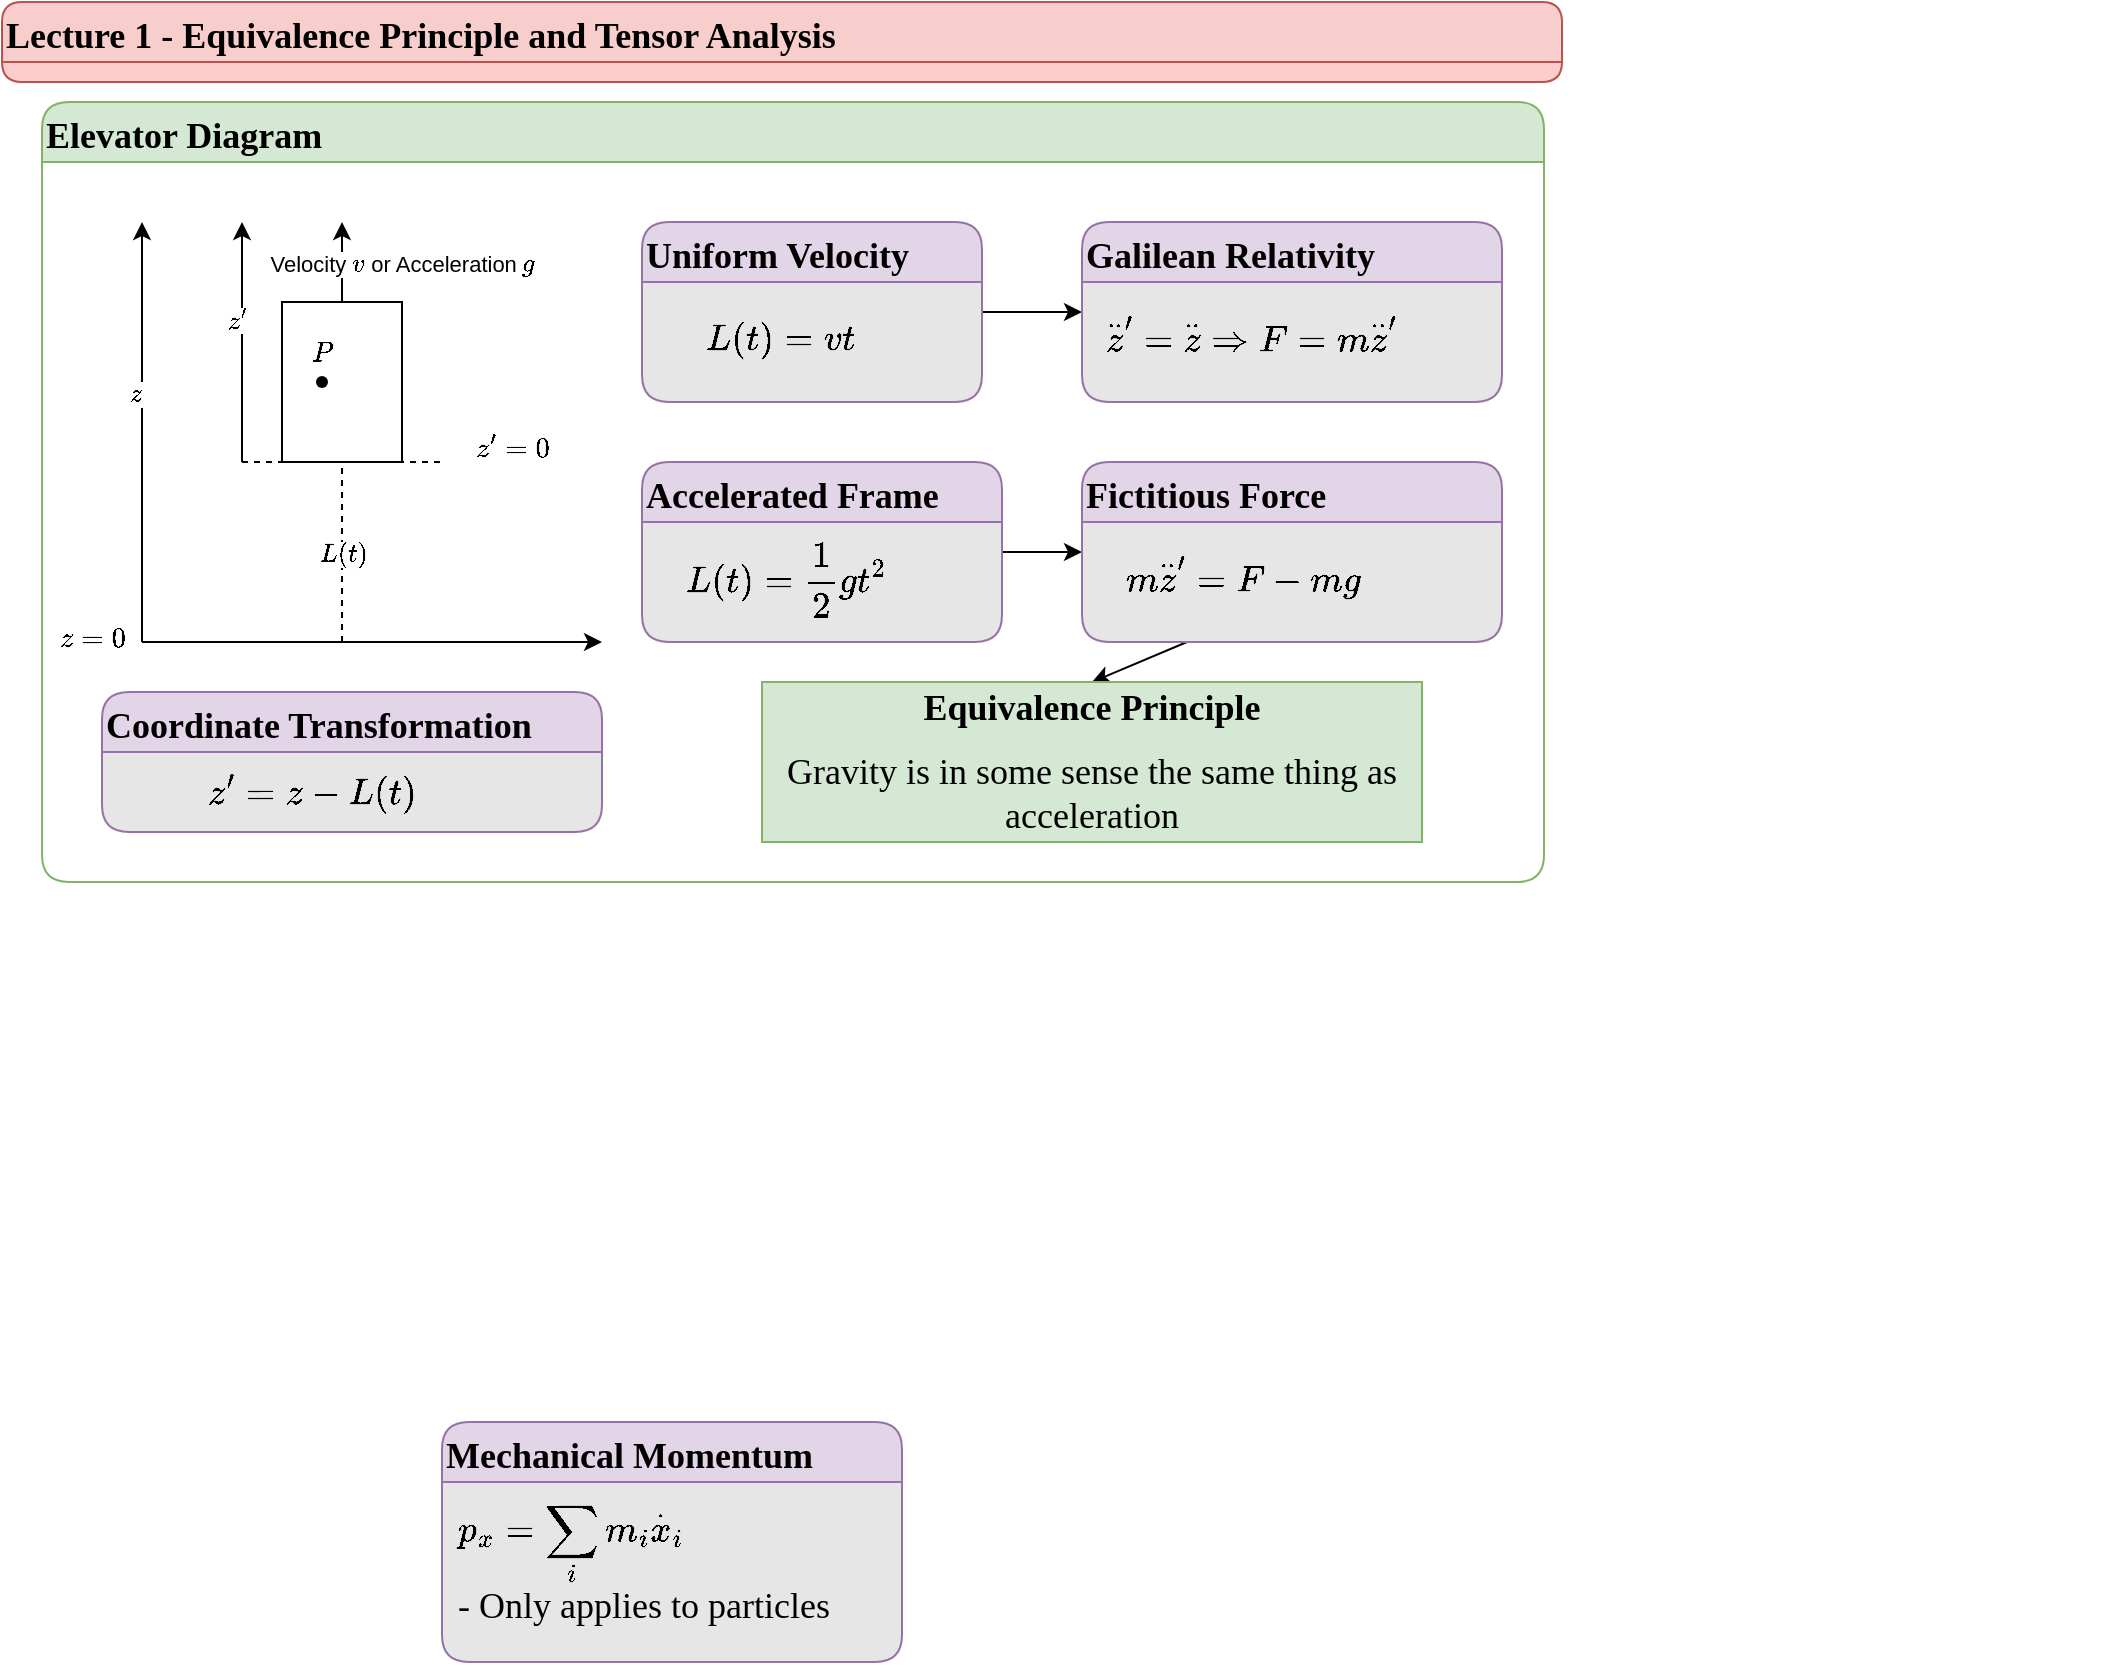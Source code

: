 <mxfile>
    <diagram id="JDI_gfJpjxLJ_JYhKjTu" name="Page-1">
        <mxGraphModel dx="1368" dy="1078" grid="1" gridSize="10" guides="1" tooltips="1" connect="1" arrows="1" fold="1" page="1" pageScale="1" pageWidth="850" pageHeight="1100" math="1" shadow="0">
            <root>
                <mxCell id="0"/>
                <mxCell id="1" parent="0"/>
                <mxCell id="2" value="Lecture 1 - Equivalence Principle and Tensor Analysis" style="swimlane;fontFamily=Comic Sans MS;fontSize=18;align=left;fillColor=#f8cecc;strokeColor=#b85450;fillStyle=auto;rounded=1;startSize=30;labelBackgroundColor=none;swimlaneFillColor=#FFCCCC;gradientColor=none;gradientDirection=south;glass=0;shadow=0;textShadow=0;labelBorderColor=none;collapsible=0;" parent="1" vertex="1">
                    <mxGeometry x="30" y="10" width="780" height="40" as="geometry"/>
                </mxCell>
                <mxCell id="38" style="edgeStyle=none;html=1;entryX=0.5;entryY=0;entryDx=0;entryDy=0;exitX=0.25;exitY=1;exitDx=0;exitDy=0;" edge="1" parent="1" source="34" target="37">
                    <mxGeometry relative="1" as="geometry">
                        <mxPoint x="310" y="360" as="sourcePoint"/>
                    </mxGeometry>
                </mxCell>
                <mxCell id="E-6iDWutbOKhYZRiamqX-6" value="Elevator Diagram" style="swimlane;fontFamily=Comic Sans MS;fontSize=18;align=left;fillColor=#d5e8d4;strokeColor=#82b366;fillStyle=auto;rounded=1;startSize=30;swimlaneFillColor=none;collapsible=0;enumerate=0;comic=0;moveCells=0;fixedWidth=1;resizable=1;movableLabel=0;backgroundOutline=0;container=1;autosize=0;" parent="1" vertex="1">
                    <mxGeometry x="50" y="60" width="751" height="390" as="geometry">
                        <mxRectangle x="40" y="150" width="250" height="40" as="alternateBounds"/>
                    </mxGeometry>
                </mxCell>
                <mxCell id="37" value="&lt;p&gt;&lt;font face=&quot;Comic Sans MS&quot;&gt;&lt;span style=&quot;font-size: 18px;&quot;&gt;&lt;b&gt;Equivalence Principle&lt;/b&gt;&lt;/span&gt;&lt;/font&gt;&lt;/p&gt;&lt;p&gt;&lt;font face=&quot;Comic Sans MS&quot;&gt;&lt;span style=&quot;font-size: 18px;&quot;&gt;Gravity is in some sense the same thing as acceleration&lt;/span&gt;&lt;/font&gt;&lt;/p&gt;" style="text;strokeColor=#82b366;align=center;fillColor=#d5e8d4;html=1;verticalAlign=middle;whiteSpace=wrap;rounded=0;fontFamily=Helvetica;fontSize=11;fontColor=default;" vertex="1" parent="E-6iDWutbOKhYZRiamqX-6">
                    <mxGeometry x="360" y="290" width="330" height="80" as="geometry"/>
                </mxCell>
                <mxCell id="39" value="Coordinate Transformation" style="swimlane;fontFamily=Comic Sans MS;fontSize=18;align=left;fillColor=#e1d5e7;strokeColor=#9673a6;fillStyle=auto;rounded=1;startSize=30;swimlaneFillColor=#E6E6E6;collapsible=0;enumerate=0;comic=0;moveCells=0;fixedWidth=1;resizable=1;movableLabel=0;backgroundOutline=0;container=1;autosize=0;" vertex="1" parent="E-6iDWutbOKhYZRiamqX-6">
                    <mxGeometry x="30" y="295" width="250" height="70" as="geometry">
                        <mxRectangle x="40" y="150" width="250" height="40" as="alternateBounds"/>
                    </mxGeometry>
                </mxCell>
                <mxCell id="40" value="`z^\prime = z - L(t)`" style="text;html=1;align=left;verticalAlign=middle;resizable=0;points=[];autosize=1;strokeColor=none;fillColor=none;fontSize=18;fontFamily=Comic Sans MS;overflow=visible;portConstraint=none;connectable=0;autosizeGrid=1;backgroundOutline=0;recursiveResize=0;allowArrows=1;" vertex="1" parent="39">
                    <mxGeometry x="50.5" y="30" width="200" height="40" as="geometry"/>
                </mxCell>
                <mxCell id="vg88usDtNtBHZfyLmnjd-2" value="Mechanical Momentum" style="swimlane;fontFamily=Comic Sans MS;fontSize=18;align=left;fillColor=#e1d5e7;strokeColor=#9673a6;fillStyle=auto;rounded=1;startSize=30;swimlaneFillColor=#E6E6E6;collapsible=0;enumerate=0;comic=0;moveCells=0;fixedWidth=1;resizable=1;movableLabel=0;backgroundOutline=0;container=1;autosize=0;" parent="1" vertex="1">
                    <mxGeometry x="250" y="720" width="230" height="120" as="geometry">
                        <mxRectangle x="40" y="150" width="250" height="40" as="alternateBounds"/>
                    </mxGeometry>
                </mxCell>
                <mxCell id="vg88usDtNtBHZfyLmnjd-3" value="`p_x = \sum_i m_i \dot x_i`&lt;div&gt;- Only applies to particles&lt;/div&gt;" style="text;html=1;align=left;verticalAlign=middle;resizable=0;points=[];autosize=1;strokeColor=none;fillColor=none;fontSize=18;fontFamily=Comic Sans MS;overflow=visible;portConstraint=none;connectable=0;autosizeGrid=1;backgroundOutline=0;recursiveResize=0;allowArrows=1;" parent="vg88usDtNtBHZfyLmnjd-2" vertex="1">
                    <mxGeometry x="6" y="42" width="270" height="60" as="geometry"/>
                </mxCell>
                <mxCell id="3" value="" style="endArrow=classic;html=1;" parent="1" edge="1">
                    <mxGeometry width="50" height="50" relative="1" as="geometry">
                        <mxPoint x="100" y="330" as="sourcePoint"/>
                        <mxPoint x="100" y="120" as="targetPoint"/>
                    </mxGeometry>
                </mxCell>
                <mxCell id="7" value="`z`" style="edgeLabel;html=1;align=center;verticalAlign=middle;resizable=0;points=[];" parent="3" vertex="1" connectable="0">
                    <mxGeometry x="0.181" y="3" relative="1" as="geometry">
                        <mxPoint as="offset"/>
                    </mxGeometry>
                </mxCell>
                <mxCell id="4" value="" style="endArrow=classic;html=1;" parent="1" edge="1">
                    <mxGeometry width="50" height="50" relative="1" as="geometry">
                        <mxPoint x="100" y="330" as="sourcePoint"/>
                        <mxPoint x="330" y="330" as="targetPoint"/>
                    </mxGeometry>
                </mxCell>
                <mxCell id="8" value="" style="rounded=0;whiteSpace=wrap;html=1;" parent="1" vertex="1">
                    <mxGeometry x="170" y="160" width="60" height="80" as="geometry"/>
                </mxCell>
                <mxCell id="9" value="" style="endArrow=none;dashed=1;html=1;entryX=0.5;entryY=1;entryDx=0;entryDy=0;" parent="1" target="8" edge="1">
                    <mxGeometry width="50" height="50" relative="1" as="geometry">
                        <mxPoint x="200" y="330" as="sourcePoint"/>
                        <mxPoint x="280" y="230" as="targetPoint"/>
                    </mxGeometry>
                </mxCell>
                <mxCell id="10" value="`L(t)`" style="edgeLabel;html=1;align=center;verticalAlign=middle;resizable=0;points=[];" parent="9" vertex="1" connectable="0">
                    <mxGeometry x="-0.013" relative="1" as="geometry">
                        <mxPoint as="offset"/>
                    </mxGeometry>
                </mxCell>
                <mxCell id="11" value="" style="endArrow=none;dashed=1;html=1;" parent="1" edge="1">
                    <mxGeometry width="50" height="50" relative="1" as="geometry">
                        <mxPoint x="150" y="240" as="sourcePoint"/>
                        <mxPoint x="250" y="240" as="targetPoint"/>
                    </mxGeometry>
                </mxCell>
                <mxCell id="12" value="" style="endArrow=classic;html=1;" parent="1" edge="1">
                    <mxGeometry width="50" height="50" relative="1" as="geometry">
                        <mxPoint x="150" y="240" as="sourcePoint"/>
                        <mxPoint x="150" y="120" as="targetPoint"/>
                    </mxGeometry>
                </mxCell>
                <mxCell id="13" value="`z^&#39;`" style="edgeLabel;html=1;align=center;verticalAlign=middle;resizable=0;points=[];" parent="12" vertex="1" connectable="0">
                    <mxGeometry x="0.181" y="3" relative="1" as="geometry">
                        <mxPoint as="offset"/>
                    </mxGeometry>
                </mxCell>
                <mxCell id="14" value="" style="endArrow=classic;html=1;exitX=0.5;exitY=0;exitDx=0;exitDy=0;" parent="1" source="8" edge="1">
                    <mxGeometry width="50" height="50" relative="1" as="geometry">
                        <mxPoint x="199.64" y="130" as="sourcePoint"/>
                        <mxPoint x="200" y="120" as="targetPoint"/>
                    </mxGeometry>
                </mxCell>
                <mxCell id="15" value="Velocity `v` or Acceleration `g`" style="edgeLabel;html=1;align=center;verticalAlign=middle;resizable=0;points=[];" parent="14" vertex="1" connectable="0">
                    <mxGeometry x="0.181" y="3" relative="1" as="geometry">
                        <mxPoint x="33" y="4" as="offset"/>
                    </mxGeometry>
                </mxCell>
                <mxCell id="16" value="`z^\prime = 0`" style="text;html=1;align=center;verticalAlign=middle;resizable=0;points=[];autosize=1;strokeColor=none;fillColor=none;" parent="1" vertex="1">
                    <mxGeometry x="235" y="218" width="100" height="30" as="geometry"/>
                </mxCell>
                <mxCell id="17" value="`z = 0`" style="text;html=1;align=center;verticalAlign=middle;resizable=0;points=[];autosize=1;strokeColor=none;fillColor=none;" parent="1" vertex="1">
                    <mxGeometry x="44.5" y="313" width="60" height="30" as="geometry"/>
                </mxCell>
                <mxCell id="18" value="" style="shape=waypoint;sketch=0;fillStyle=solid;size=6;pointerEvents=1;points=[];fillColor=none;resizable=0;rotatable=0;perimeter=centerPerimeter;snapToPoint=1;" parent="1" vertex="1">
                    <mxGeometry x="180" y="190" width="20" height="20" as="geometry"/>
                </mxCell>
                <mxCell id="19" value="`P`" style="text;html=1;align=center;verticalAlign=middle;resizable=0;points=[];autosize=1;strokeColor=none;fillColor=none;" parent="1" vertex="1">
                    <mxGeometry x="170" y="170" width="40" height="30" as="geometry"/>
                </mxCell>
                <mxCell id="32" style="edgeStyle=none;html=1;" edge="1" parent="1" source="24">
                    <mxGeometry relative="1" as="geometry">
                        <mxPoint x="570" y="165" as="targetPoint"/>
                    </mxGeometry>
                </mxCell>
                <mxCell id="24" value="Uniform Velocity" style="swimlane;fontFamily=Comic Sans MS;fontSize=18;align=left;fillColor=#e1d5e7;strokeColor=#9673a6;fillStyle=auto;rounded=1;startSize=30;swimlaneFillColor=#E6E6E6;collapsible=0;enumerate=0;comic=0;moveCells=0;fixedWidth=1;resizable=1;movableLabel=0;backgroundOutline=0;container=1;autosize=0;" parent="1" vertex="1">
                    <mxGeometry x="350" y="120" width="170" height="90" as="geometry">
                        <mxRectangle x="40" y="150" width="250" height="40" as="alternateBounds"/>
                    </mxGeometry>
                </mxCell>
                <mxCell id="25" value="`L(t) = vt`" style="text;html=1;align=left;verticalAlign=middle;resizable=0;points=[];autosize=1;strokeColor=none;fillColor=none;fontSize=18;fontFamily=Comic Sans MS;overflow=visible;portConstraint=none;connectable=0;autosizeGrid=1;backgroundOutline=0;recursiveResize=0;allowArrows=1;" parent="24" vertex="1">
                    <mxGeometry x="30" y="38" width="110" height="40" as="geometry"/>
                </mxCell>
                <mxCell id="36" style="edgeStyle=none;html=1;exitX=1;exitY=0.5;exitDx=0;exitDy=0;entryX=0;entryY=0.5;entryDx=0;entryDy=0;" edge="1" parent="1" source="26" target="34">
                    <mxGeometry relative="1" as="geometry"/>
                </mxCell>
                <mxCell id="26" value="Accelerated Frame" style="swimlane;fontFamily=Comic Sans MS;fontSize=18;align=left;fillColor=#e1d5e7;strokeColor=#9673a6;fillStyle=auto;rounded=1;startSize=30;swimlaneFillColor=#E6E6E6;collapsible=0;enumerate=0;comic=0;moveCells=0;fixedWidth=1;resizable=1;movableLabel=0;backgroundOutline=0;container=1;autosize=0;" parent="1" vertex="1">
                    <mxGeometry x="350" y="240" width="180" height="90" as="geometry">
                        <mxRectangle x="40" y="150" width="250" height="40" as="alternateBounds"/>
                    </mxGeometry>
                </mxCell>
                <mxCell id="27" value="`L(t) = \frac{1}{2} g t^2`" style="text;html=1;align=left;verticalAlign=middle;resizable=0;points=[];autosize=1;strokeColor=none;fillColor=none;fontSize=18;fontFamily=Comic Sans MS;overflow=visible;portConstraint=none;connectable=0;autosizeGrid=1;backgroundOutline=0;recursiveResize=0;allowArrows=1;" parent="26" vertex="1">
                    <mxGeometry x="20" y="38" width="240" height="40" as="geometry"/>
                </mxCell>
                <mxCell id="30" value="Galilean Relativity" style="swimlane;fontFamily=Comic Sans MS;fontSize=18;align=left;fillColor=#e1d5e7;strokeColor=#9673a6;fillStyle=auto;rounded=1;startSize=30;swimlaneFillColor=#E6E6E6;collapsible=0;enumerate=0;comic=0;moveCells=0;fixedWidth=1;resizable=1;movableLabel=0;backgroundOutline=0;container=1;autosize=0;connectable=1;" vertex="1" parent="1">
                    <mxGeometry x="570" y="120" width="210" height="90" as="geometry">
                        <mxRectangle x="40" y="150" width="250" height="40" as="alternateBounds"/>
                    </mxGeometry>
                </mxCell>
                <mxCell id="31" value="`\ddot z^\prime = \ddot z \implies F = m\ddot z^\prime`" style="text;html=1;align=left;verticalAlign=middle;resizable=0;points=[];autosize=1;strokeColor=none;fillColor=none;fontSize=18;fontFamily=Comic Sans MS;overflow=visible;portConstraint=none;connectable=0;autosizeGrid=1;backgroundOutline=0;recursiveResize=0;allowArrows=1;" vertex="1" parent="30">
                    <mxGeometry x="10" y="38" width="510" height="40" as="geometry"/>
                </mxCell>
                <mxCell id="34" value="Fictitious Force" style="swimlane;fontFamily=Comic Sans MS;fontSize=18;align=left;fillColor=#e1d5e7;strokeColor=#9673a6;fillStyle=auto;rounded=1;startSize=30;swimlaneFillColor=#E6E6E6;collapsible=0;enumerate=0;comic=0;moveCells=0;fixedWidth=1;resizable=1;movableLabel=0;backgroundOutline=0;container=1;autosize=0;connectable=1;" vertex="1" parent="1">
                    <mxGeometry x="570" y="240" width="210" height="90" as="geometry">
                        <mxRectangle x="40" y="150" width="250" height="40" as="alternateBounds"/>
                    </mxGeometry>
                </mxCell>
                <mxCell id="35" value="`m\ddot z^\prime = F - mg`" style="text;html=1;align=left;verticalAlign=middle;resizable=0;points=[];autosize=1;strokeColor=none;fillColor=none;fontSize=18;fontFamily=Comic Sans MS;overflow=visible;portConstraint=none;connectable=0;autosizeGrid=1;backgroundOutline=0;recursiveResize=0;allowArrows=1;" vertex="1" parent="34">
                    <mxGeometry x="20" y="38" width="260" height="40" as="geometry"/>
                </mxCell>
            </root>
        </mxGraphModel>
    </diagram>
</mxfile>